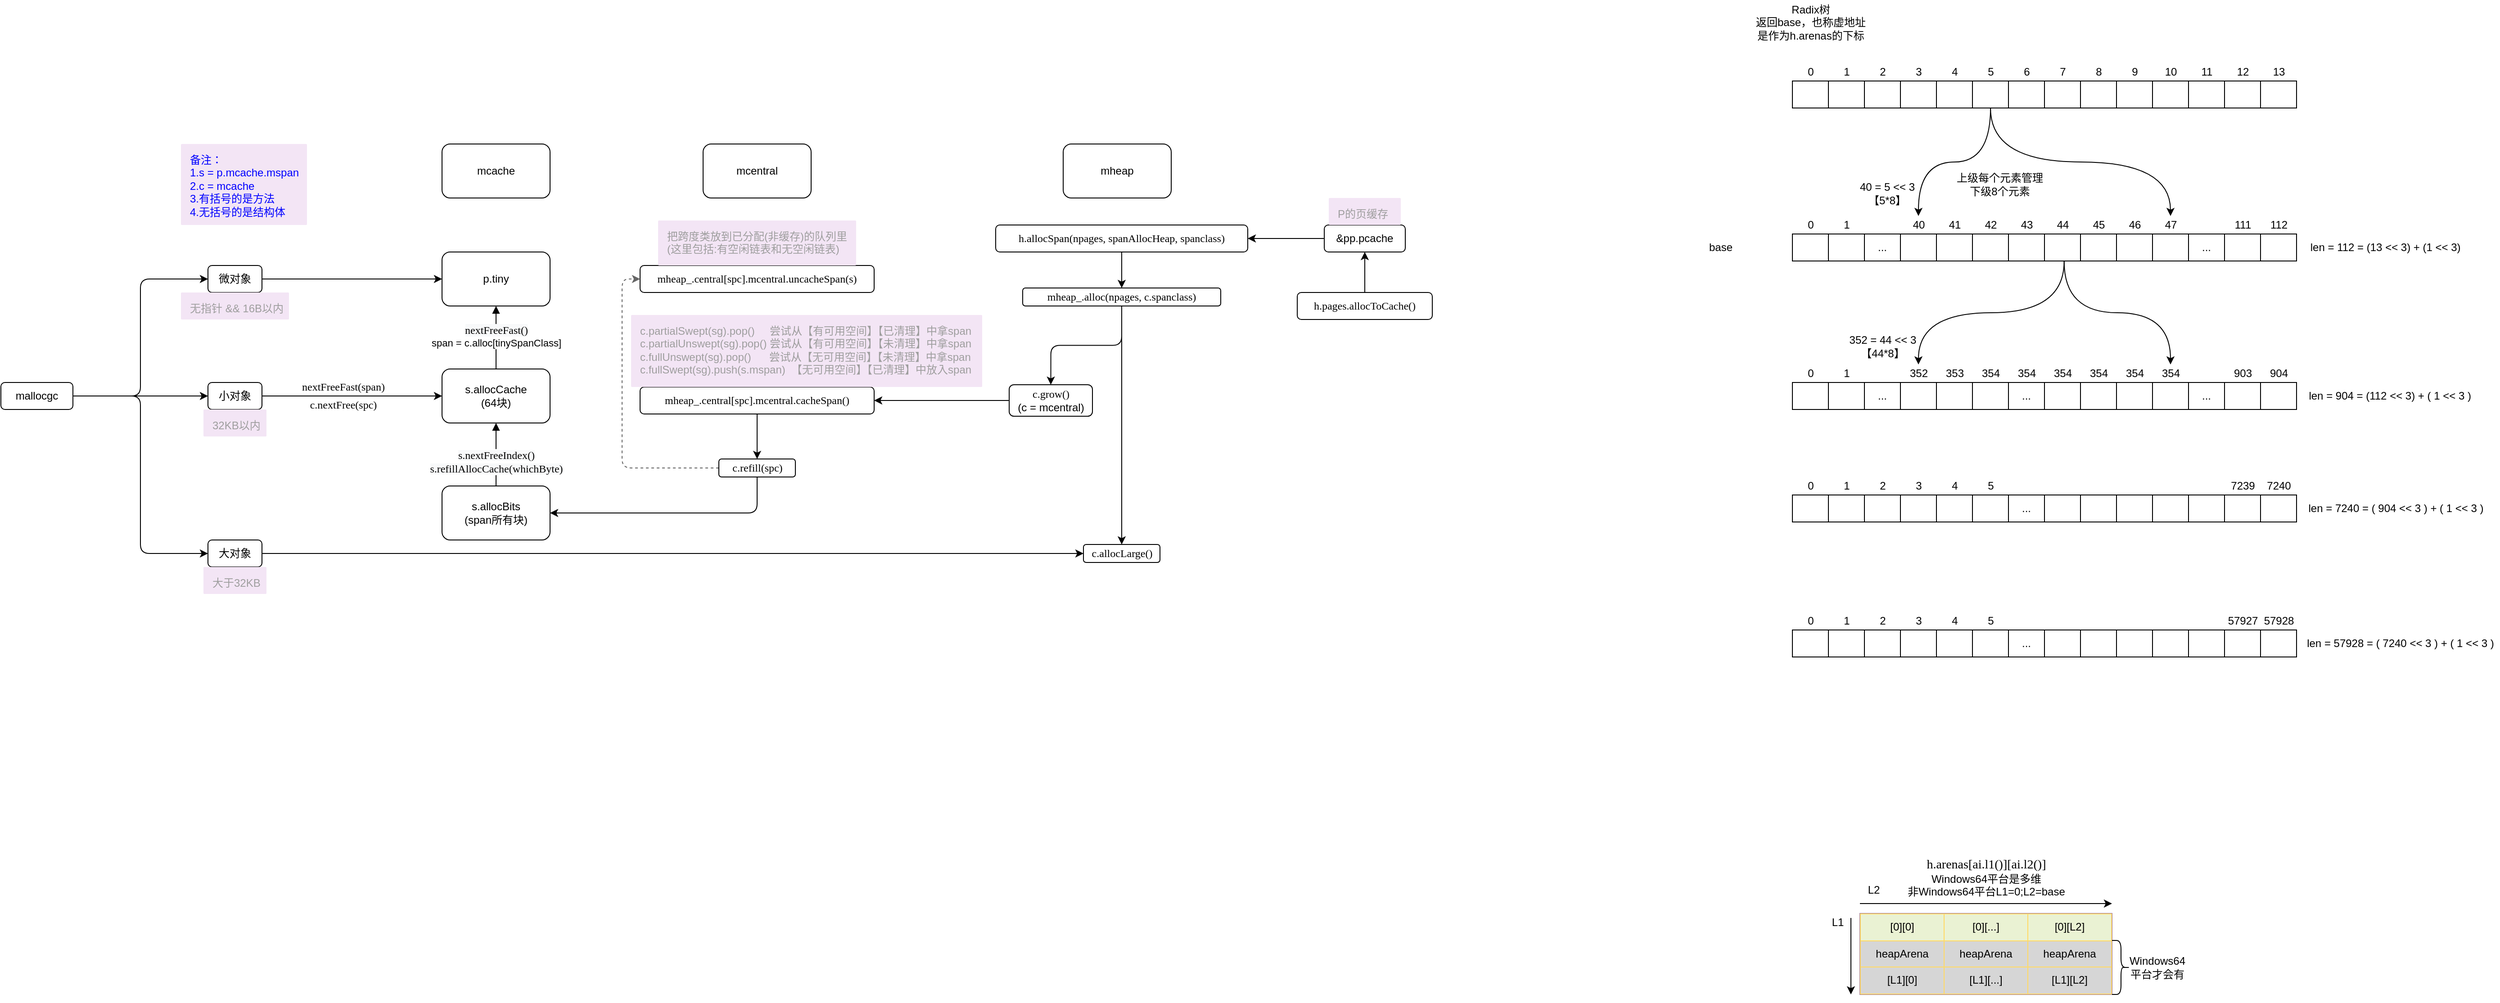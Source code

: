<mxfile version="14.6.13" type="device"><diagram id="2dqxo-aOvpJXZA8AfvDo" name="第 1 页"><mxGraphModel dx="2008" dy="767" grid="1" gridSize="10" guides="1" tooltips="1" connect="1" arrows="1" fold="1" page="1" pageScale="1" pageWidth="827" pageHeight="1169" math="0" shadow="0"><root><mxCell id="0"/><mxCell id="1" parent="0"/><mxCell id="oPUT0eqmt5YaztEhLzPG-6" value="&lt;span&gt;s.allocCache&lt;br&gt;&lt;/span&gt;(64块)&lt;span&gt;&lt;br&gt;&lt;/span&gt;" style="rounded=1;whiteSpace=wrap;html=1;" parent="1" vertex="1"><mxGeometry x="20" y="450" width="120" height="60" as="geometry"/></mxCell><mxCell id="oPUT0eqmt5YaztEhLzPG-7" value="&lt;span&gt;p.tiny&lt;/span&gt;" style="rounded=1;whiteSpace=wrap;html=1;" parent="1" vertex="1"><mxGeometry x="20" y="320" width="120" height="60" as="geometry"/></mxCell><mxCell id="oPUT0eqmt5YaztEhLzPG-8" value="s.allocBits&lt;br&gt;(span所有块)" style="rounded=1;whiteSpace=wrap;html=1;" parent="1" vertex="1"><mxGeometry x="20" y="580" width="120" height="60" as="geometry"/></mxCell><mxCell id="oPUT0eqmt5YaztEhLzPG-16" value="&lt;font face=&quot;Comic Sans MS&quot;&gt;mheap_.central[spc].mcentral.uncacheSpan(s)&lt;/font&gt;" style="rounded=1;whiteSpace=wrap;html=1;" parent="1" vertex="1"><mxGeometry x="240" y="335" width="260" height="30" as="geometry"/></mxCell><mxCell id="oPUT0eqmt5YaztEhLzPG-17" value="&lt;span style=&quot;background-color: rgb(248 , 249 , 250)&quot;&gt;&lt;font face=&quot;Comic Sans MS&quot;&gt;&lt;span style=&quot;font-size: 12px&quot;&gt;s.nextFreeIndex()&lt;br&gt;&lt;/span&gt;&lt;/font&gt;&lt;/span&gt;&lt;span style=&quot;background-color: rgb(248 , 249 , 250)&quot;&gt;&lt;font face=&quot;Comic Sans MS&quot;&gt;&lt;span style=&quot;font-size: 12px&quot;&gt;s.refillAllocCache(whichByte)&lt;/span&gt;&lt;/font&gt;&lt;br&gt;&lt;/span&gt;" style="html=1;verticalAlign=bottom;endArrow=block;shadow=0;exitX=0.5;exitY=0;exitDx=0;exitDy=0;entryX=0.5;entryY=1;entryDx=0;entryDy=0;" parent="1" source="oPUT0eqmt5YaztEhLzPG-8" target="oPUT0eqmt5YaztEhLzPG-6" edge="1"><mxGeometry x="-0.714" width="80" relative="1" as="geometry"><mxPoint x="80" y="540" as="sourcePoint"/><mxPoint x="40" y="510" as="targetPoint"/><mxPoint as="offset"/></mxGeometry></mxCell><mxCell id="oPUT0eqmt5YaztEhLzPG-19" value="&lt;span style=&quot;text-align: center&quot;&gt;&lt;font color=&quot;#0000ff&quot;&gt;备注：&lt;br&gt;1.s = p.mcache.mspan&lt;br&gt;2.c = mcache&lt;br&gt;3.有括号的是方法&lt;br&gt;4.无括号的是结构体&lt;/font&gt;&lt;br&gt;&lt;/span&gt;" style="points=[[0,0,0],[0.25,0,0],[0.5,0,0],[0.75,0,0],[1,0,0],[1,0.25,0],[1,0.5,0],[1,0.75,0],[1,1,0],[0.75,1,0],[0.5,1,0],[0.25,1,0],[0,1,0],[0,0.75,0],[0,0.5,0],[0,0.25,0]];rounded=1;absoluteArcSize=1;arcSize=2;html=1;strokeColor=none;gradientColor=none;shadow=0;dashed=0;fontSize=12;fontColor=#9E9E9E;align=left;verticalAlign=top;spacing=10;spacingTop=-4;fillColor=#F3E5F5;" parent="1" vertex="1"><mxGeometry x="-270" y="200" width="140" height="90" as="geometry"/></mxCell><mxCell id="oPUT0eqmt5YaztEhLzPG-11" value="&lt;font style=&quot;font-size: 11px&quot;&gt;&lt;span style=&quot;font-family: &amp;#34;comic sans ms&amp;#34; ; font-size: 12px ; background-color: rgb(248 , 249 , 250)&quot;&gt;nextFreeFast()&lt;/span&gt;&lt;br&gt;span = c.alloc[tinySpanClass]&lt;br&gt;&lt;/font&gt;" style="html=1;verticalAlign=bottom;endArrow=block;shadow=0;edgeStyle=orthogonalEdgeStyle;exitX=0.5;exitY=0;exitDx=0;exitDy=0;entryX=0.5;entryY=1;entryDx=0;entryDy=0;" parent="1" source="oPUT0eqmt5YaztEhLzPG-6" target="oPUT0eqmt5YaztEhLzPG-7" edge="1"><mxGeometry width="80" as="geometry"><mxPoint x="160" y="180" as="sourcePoint"/><mxPoint x="240" y="180" as="targetPoint"/><mxPoint y="15" as="offset"/></mxGeometry></mxCell><mxCell id="oPUT0eqmt5YaztEhLzPG-12" value="&lt;font face=&quot;Comic Sans MS&quot;&gt;&lt;br&gt;&lt;/font&gt;" style="text;html=1;align=center;verticalAlign=middle;resizable=0;points=[];autosize=1;strokeColor=none;" parent="1" vertex="1"><mxGeometry x="70" y="390" width="20" height="20" as="geometry"/></mxCell><mxCell id="oPUT0eqmt5YaztEhLzPG-26" style="edgeStyle=orthogonalEdgeStyle;rounded=1;orthogonalLoop=1;jettySize=auto;html=1;entryX=1;entryY=0.5;entryDx=0;entryDy=0;exitX=0.5;exitY=1;exitDx=0;exitDy=0;" parent="1" source="oPUT0eqmt5YaztEhLzPG-25" target="oPUT0eqmt5YaztEhLzPG-8" edge="1"><mxGeometry relative="1" as="geometry"/></mxCell><mxCell id="oPUT0eqmt5YaztEhLzPG-29" style="edgeStyle=orthogonalEdgeStyle;rounded=1;orthogonalLoop=1;jettySize=auto;html=1;entryX=0;entryY=0.5;entryDx=0;entryDy=0;dashed=1;strokeColor=#666666;" parent="1" source="oPUT0eqmt5YaztEhLzPG-25" target="oPUT0eqmt5YaztEhLzPG-16" edge="1"><mxGeometry relative="1" as="geometry"><Array as="points"><mxPoint x="220" y="560"/><mxPoint x="220" y="350"/></Array></mxGeometry></mxCell><mxCell id="oPUT0eqmt5YaztEhLzPG-25" value="&lt;font face=&quot;comic sans ms&quot;&gt;c.refill(spc)&lt;/font&gt;" style="rounded=1;whiteSpace=wrap;html=1;" parent="1" vertex="1"><mxGeometry x="327.5" y="550" width="85" height="20" as="geometry"/></mxCell><mxCell id="oPUT0eqmt5YaztEhLzPG-27" value="&lt;span&gt;mcentral&lt;/span&gt;" style="rounded=1;whiteSpace=wrap;html=1;" parent="1" vertex="1"><mxGeometry x="310" y="200" width="120" height="60" as="geometry"/></mxCell><mxCell id="oPUT0eqmt5YaztEhLzPG-43" style="edgeStyle=orthogonalEdgeStyle;rounded=1;orthogonalLoop=1;jettySize=auto;html=1;entryX=0.5;entryY=0;entryDx=0;entryDy=0;strokeColor=#000000;" parent="1" source="oPUT0eqmt5YaztEhLzPG-28" target="oPUT0eqmt5YaztEhLzPG-25" edge="1"><mxGeometry relative="1" as="geometry"/></mxCell><mxCell id="oPUT0eqmt5YaztEhLzPG-28" value="&lt;span&gt;&lt;font face=&quot;Comic Sans MS&quot;&gt;mheap_.central[spc].mcentral.cacheSpan()&lt;/font&gt;&lt;/span&gt;" style="rounded=1;whiteSpace=wrap;html=1;" parent="1" vertex="1"><mxGeometry x="240" y="470" width="260" height="30" as="geometry"/></mxCell><mxCell id="oPUT0eqmt5YaztEhLzPG-31" value="把跨度类放到已分配(非缓存)的队列里&lt;br&gt;(这里包括:有空闲链表和无空闲链表)" style="points=[[0,0,0],[0.25,0,0],[0.5,0,0],[0.75,0,0],[1,0,0],[1,0.25,0],[1,0.5,0],[1,0.75,0],[1,1,0],[0.75,1,0],[0.5,1,0],[0.25,1,0],[0,1,0],[0,0.75,0],[0,0.5,0],[0,0.25,0]];rounded=1;absoluteArcSize=1;arcSize=2;html=1;strokeColor=none;gradientColor=none;shadow=0;dashed=0;fontSize=12;fontColor=#9E9E9E;align=left;verticalAlign=top;spacing=10;spacingTop=-4;fillColor=#F3E5F5;" parent="1" vertex="1"><mxGeometry x="260" y="285" width="220" height="50" as="geometry"/></mxCell><mxCell id="oPUT0eqmt5YaztEhLzPG-56" style="edgeStyle=orthogonalEdgeStyle;rounded=1;orthogonalLoop=1;jettySize=auto;html=1;strokeColor=#000000;" parent="1" source="oPUT0eqmt5YaztEhLzPG-33" target="oPUT0eqmt5YaztEhLzPG-28" edge="1"><mxGeometry relative="1" as="geometry"><mxPoint x="600" y="485" as="targetPoint"/></mxGeometry></mxCell><mxCell id="oPUT0eqmt5YaztEhLzPG-33" value="&lt;font face=&quot;Comic Sans MS&quot;&gt;c.grow()&lt;br&gt;&lt;/font&gt;(c = mcentral)" style="rounded=1;whiteSpace=wrap;html=1;" parent="1" vertex="1"><mxGeometry x="650" y="467.5" width="92.5" height="35" as="geometry"/></mxCell><mxCell id="oPUT0eqmt5YaztEhLzPG-34" value="mcache" style="rounded=1;whiteSpace=wrap;html=1;" parent="1" vertex="1"><mxGeometry x="20" y="200" width="120" height="60" as="geometry"/></mxCell><mxCell id="oPUT0eqmt5YaztEhLzPG-35" value="mheap" style="rounded=1;whiteSpace=wrap;html=1;" parent="1" vertex="1"><mxGeometry x="710" y="200" width="120" height="60" as="geometry"/></mxCell><mxCell id="oPUT0eqmt5YaztEhLzPG-39" style="edgeStyle=orthogonalEdgeStyle;rounded=1;orthogonalLoop=1;jettySize=auto;html=1;entryX=0.5;entryY=0;entryDx=0;entryDy=0;strokeColor=#000000;" parent="1" source="oPUT0eqmt5YaztEhLzPG-38" target="oPUT0eqmt5YaztEhLzPG-33" edge="1"><mxGeometry relative="1" as="geometry"/></mxCell><mxCell id="oPUT0eqmt5YaztEhLzPG-51" style="rounded=1;orthogonalLoop=1;jettySize=auto;html=1;entryX=0.5;entryY=0;entryDx=0;entryDy=0;strokeColor=#000000;exitX=0.5;exitY=1;exitDx=0;exitDy=0;edgeStyle=orthogonalEdgeStyle;" parent="1" source="oPUT0eqmt5YaztEhLzPG-38" target="oPUT0eqmt5YaztEhLzPG-50" edge="1"><mxGeometry relative="1" as="geometry"><mxPoint x="860" y="400" as="sourcePoint"/></mxGeometry></mxCell><mxCell id="oPUT0eqmt5YaztEhLzPG-38" value="&lt;font face=&quot;Comic Sans MS&quot;&gt;mheap_.alloc(npages, c.spanclass)&lt;/font&gt;" style="rounded=1;whiteSpace=wrap;html=1;" parent="1" vertex="1"><mxGeometry x="665" y="360" width="220" height="20" as="geometry"/></mxCell><mxCell id="oPUT0eqmt5YaztEhLzPG-48" style="edgeStyle=orthogonalEdgeStyle;rounded=1;orthogonalLoop=1;jettySize=auto;html=1;entryX=0;entryY=0.5;entryDx=0;entryDy=0;strokeColor=#000000;" parent="1" source="oPUT0eqmt5YaztEhLzPG-44" target="oPUT0eqmt5YaztEhLzPG-7" edge="1"><mxGeometry relative="1" as="geometry"/></mxCell><mxCell id="oPUT0eqmt5YaztEhLzPG-44" value="微对象" style="rounded=1;whiteSpace=wrap;html=1;" parent="1" vertex="1"><mxGeometry x="-240" y="335" width="60" height="30" as="geometry"/></mxCell><mxCell id="oPUT0eqmt5YaztEhLzPG-49" style="edgeStyle=orthogonalEdgeStyle;rounded=1;orthogonalLoop=1;jettySize=auto;html=1;entryX=0;entryY=0.5;entryDx=0;entryDy=0;strokeColor=#000000;" parent="1" source="oPUT0eqmt5YaztEhLzPG-45" target="oPUT0eqmt5YaztEhLzPG-6" edge="1"><mxGeometry relative="1" as="geometry"/></mxCell><mxCell id="oPUT0eqmt5YaztEhLzPG-45" value="小对象" style="rounded=1;whiteSpace=wrap;html=1;" parent="1" vertex="1"><mxGeometry x="-240" y="465" width="60" height="30" as="geometry"/></mxCell><mxCell id="oPUT0eqmt5YaztEhLzPG-52" style="edgeStyle=orthogonalEdgeStyle;rounded=1;orthogonalLoop=1;jettySize=auto;html=1;entryX=0;entryY=0.5;entryDx=0;entryDy=0;strokeColor=#000000;" parent="1" source="oPUT0eqmt5YaztEhLzPG-46" target="oPUT0eqmt5YaztEhLzPG-50" edge="1"><mxGeometry relative="1" as="geometry"/></mxCell><mxCell id="oPUT0eqmt5YaztEhLzPG-46" value="大对象" style="rounded=1;whiteSpace=wrap;html=1;" parent="1" vertex="1"><mxGeometry x="-240" y="640" width="60" height="30" as="geometry"/></mxCell><mxCell id="oPUT0eqmt5YaztEhLzPG-50" value="&lt;font face=&quot;Comic Sans MS&quot;&gt;c.allocLarge()&lt;/font&gt;" style="rounded=1;whiteSpace=wrap;html=1;" parent="1" vertex="1"><mxGeometry x="732.5" y="645" width="85" height="20" as="geometry"/></mxCell><mxCell id="oPUT0eqmt5YaztEhLzPG-53" value="无指针 &amp;amp;&amp;amp; 16B以内" style="points=[[0,0,0],[0.25,0,0],[0.5,0,0],[0.75,0,0],[1,0,0],[1,0.25,0],[1,0.5,0],[1,0.75,0],[1,1,0],[0.75,1,0],[0.5,1,0],[0.25,1,0],[0,1,0],[0,0.75,0],[0,0.5,0],[0,0.25,0]];rounded=1;absoluteArcSize=1;arcSize=2;html=1;strokeColor=none;gradientColor=none;shadow=0;dashed=0;fontSize=12;fontColor=#9E9E9E;align=left;verticalAlign=top;spacing=10;spacingTop=-4;fillColor=#F3E5F5;" parent="1" vertex="1"><mxGeometry x="-270" y="365" width="120" height="30" as="geometry"/></mxCell><mxCell id="oPUT0eqmt5YaztEhLzPG-54" value="32KB以内" style="points=[[0,0,0],[0.25,0,0],[0.5,0,0],[0.75,0,0],[1,0,0],[1,0.25,0],[1,0.5,0],[1,0.75,0],[1,1,0],[0.75,1,0],[0.5,1,0],[0.25,1,0],[0,1,0],[0,0.75,0],[0,0.5,0],[0,0.25,0]];rounded=1;absoluteArcSize=1;arcSize=2;html=1;strokeColor=none;gradientColor=none;shadow=0;dashed=0;fontSize=12;fontColor=#9E9E9E;align=left;verticalAlign=top;spacing=10;spacingTop=-4;fillColor=#F3E5F5;" parent="1" vertex="1"><mxGeometry x="-245" y="495" width="70" height="30" as="geometry"/></mxCell><mxCell id="oPUT0eqmt5YaztEhLzPG-55" value="大于32KB" style="points=[[0,0,0],[0.25,0,0],[0.5,0,0],[0.75,0,0],[1,0,0],[1,0.25,0],[1,0.5,0],[1,0.75,0],[1,1,0],[0.75,1,0],[0.5,1,0],[0.25,1,0],[0,1,0],[0,0.75,0],[0,0.5,0],[0,0.25,0]];rounded=1;absoluteArcSize=1;arcSize=2;html=1;strokeColor=none;gradientColor=none;shadow=0;dashed=0;fontSize=12;fontColor=#9E9E9E;align=left;verticalAlign=top;spacing=10;spacingTop=-4;fillColor=#F3E5F5;" parent="1" vertex="1"><mxGeometry x="-245" y="670" width="70" height="30" as="geometry"/></mxCell><mxCell id="oPUT0eqmt5YaztEhLzPG-58" style="edgeStyle=orthogonalEdgeStyle;rounded=1;orthogonalLoop=1;jettySize=auto;html=1;entryX=0;entryY=0.5;entryDx=0;entryDy=0;strokeColor=#000000;" parent="1" source="oPUT0eqmt5YaztEhLzPG-57" target="oPUT0eqmt5YaztEhLzPG-44" edge="1"><mxGeometry relative="1" as="geometry"/></mxCell><mxCell id="oPUT0eqmt5YaztEhLzPG-59" style="edgeStyle=orthogonalEdgeStyle;rounded=1;orthogonalLoop=1;jettySize=auto;html=1;entryX=0;entryY=0.5;entryDx=0;entryDy=0;strokeColor=#000000;" parent="1" source="oPUT0eqmt5YaztEhLzPG-57" target="oPUT0eqmt5YaztEhLzPG-45" edge="1"><mxGeometry relative="1" as="geometry"/></mxCell><mxCell id="oPUT0eqmt5YaztEhLzPG-60" style="edgeStyle=orthogonalEdgeStyle;rounded=1;orthogonalLoop=1;jettySize=auto;html=1;entryX=0;entryY=0.5;entryDx=0;entryDy=0;strokeColor=#000000;" parent="1" source="oPUT0eqmt5YaztEhLzPG-57" target="oPUT0eqmt5YaztEhLzPG-46" edge="1"><mxGeometry relative="1" as="geometry"/></mxCell><mxCell id="oPUT0eqmt5YaztEhLzPG-57" value="mallocgc" style="rounded=1;whiteSpace=wrap;html=1;" parent="1" vertex="1"><mxGeometry x="-470" y="465" width="80" height="30" as="geometry"/></mxCell><mxCell id="Dx3aORZ3XmLlEeOmzcLH-1" value="&lt;font face=&quot;Comic Sans MS&quot;&gt;nextFreeFast(span)&lt;/font&gt;" style="text;html=1;align=center;verticalAlign=middle;resizable=0;points=[];autosize=1;strokeColor=none;" parent="1" vertex="1"><mxGeometry x="-155" y="460" width="130" height="20" as="geometry"/></mxCell><mxCell id="Dx3aORZ3XmLlEeOmzcLH-2" value="&lt;font face=&quot;Comic Sans MS&quot;&gt;c.nextFree(spc)&lt;/font&gt;" style="text;html=1;align=center;verticalAlign=middle;resizable=0;points=[];autosize=1;strokeColor=none;" parent="1" vertex="1"><mxGeometry x="-140" y="480" width="100" height="20" as="geometry"/></mxCell><mxCell id="Dx3aORZ3XmLlEeOmzcLH-3" value="c.partialSwept(sg).pop()&amp;nbsp; &amp;nbsp; &amp;nbsp;尝试从【有可用空间】【已清理】中拿span&lt;br&gt;c.partialUnswept(sg).pop() 尝试从【有可用空间】【未清理】中拿span&lt;br&gt;c.fullUnswept(sg).pop()&amp;nbsp; &amp;nbsp; &amp;nbsp; 尝试从【无可用空间】【未清理】中拿span&lt;br&gt;c.fullSwept(sg).push(s.mspan)&amp;nbsp; 【无可用空间】【已清理】中放入span" style="points=[[0,0,0],[0.25,0,0],[0.5,0,0],[0.75,0,0],[1,0,0],[1,0.25,0],[1,0.5,0],[1,0.75,0],[1,1,0],[0.75,1,0],[0.5,1,0],[0.25,1,0],[0,1,0],[0,0.75,0],[0,0.5,0],[0,0.25,0]];rounded=1;absoluteArcSize=1;arcSize=2;html=1;strokeColor=none;gradientColor=none;shadow=0;dashed=0;fontSize=12;fontColor=#9E9E9E;align=left;verticalAlign=top;spacing=10;spacingTop=-4;fillColor=#F3E5F5;" parent="1" vertex="1"><mxGeometry x="230" y="390" width="390" height="80" as="geometry"/></mxCell><mxCell id="Q1oHREsiN98eObeVhPRg-3" style="edgeStyle=orthogonalEdgeStyle;rounded=0;orthogonalLoop=1;jettySize=auto;html=1;entryX=0.5;entryY=0;entryDx=0;entryDy=0;" parent="1" source="Q1oHREsiN98eObeVhPRg-2" target="oPUT0eqmt5YaztEhLzPG-38" edge="1"><mxGeometry relative="1" as="geometry"/></mxCell><mxCell id="Q1oHREsiN98eObeVhPRg-2" value="&lt;font face=&quot;Comic Sans MS&quot;&gt;h.allocSpan(npages, spanAllocHeap, spanclass)&lt;/font&gt;" style="rounded=1;whiteSpace=wrap;html=1;" parent="1" vertex="1"><mxGeometry x="635" y="290" width="280" height="30" as="geometry"/></mxCell><mxCell id="u2aJXrpdhpCnf8vXG-WS-2" style="edgeStyle=orthogonalEdgeStyle;rounded=1;orthogonalLoop=1;jettySize=auto;html=1;entryX=1;entryY=0.5;entryDx=0;entryDy=0;" parent="1" source="u2aJXrpdhpCnf8vXG-WS-1" target="Q1oHREsiN98eObeVhPRg-2" edge="1"><mxGeometry relative="1" as="geometry"/></mxCell><mxCell id="u2aJXrpdhpCnf8vXG-WS-1" value="&amp;amp;pp.pcache" style="rounded=1;whiteSpace=wrap;html=1;" parent="1" vertex="1"><mxGeometry x="1000" y="290" width="90" height="30" as="geometry"/></mxCell><mxCell id="u2aJXrpdhpCnf8vXG-WS-3" value="P的页缓存" style="points=[[0,0,0],[0.25,0,0],[0.5,0,0],[0.75,0,0],[1,0,0],[1,0.25,0],[1,0.5,0],[1,0.75,0],[1,1,0],[0.75,1,0],[0.5,1,0],[0.25,1,0],[0,1,0],[0,0.75,0],[0,0.5,0],[0,0.25,0]];rounded=1;absoluteArcSize=1;arcSize=2;html=1;strokeColor=none;gradientColor=none;shadow=0;dashed=0;fontSize=12;fontColor=#9E9E9E;align=left;verticalAlign=top;spacing=10;spacingTop=-4;fillColor=#F3E5F5;" parent="1" vertex="1"><mxGeometry x="1005" y="260" width="80" height="30" as="geometry"/></mxCell><mxCell id="u2aJXrpdhpCnf8vXG-WS-5" style="edgeStyle=orthogonalEdgeStyle;rounded=1;orthogonalLoop=1;jettySize=auto;html=1;entryX=0.5;entryY=1;entryDx=0;entryDy=0;" parent="1" source="u2aJXrpdhpCnf8vXG-WS-4" target="u2aJXrpdhpCnf8vXG-WS-1" edge="1"><mxGeometry relative="1" as="geometry"/></mxCell><mxCell id="u2aJXrpdhpCnf8vXG-WS-4" value="&lt;font face=&quot;Comic Sans MS&quot;&gt;h.pages.allocToCache()&lt;/font&gt;" style="rounded=1;whiteSpace=wrap;html=1;" parent="1" vertex="1"><mxGeometry x="970" y="365" width="150" height="30" as="geometry"/></mxCell><mxCell id="yZ4MB9ANHO1pejaBZtuZ-21" value="L1" style="text;html=1;align=center;verticalAlign=middle;resizable=0;points=[];autosize=1;strokeColor=none;" parent="1" vertex="1"><mxGeometry x="1555" y="1055" width="30" height="20" as="geometry"/></mxCell><mxCell id="yZ4MB9ANHO1pejaBZtuZ-22" value="L2" style="text;html=1;align=center;verticalAlign=middle;resizable=0;points=[];autosize=1;strokeColor=none;" parent="1" vertex="1"><mxGeometry x="1595" y="1019" width="30" height="20" as="geometry"/></mxCell><mxCell id="yZ4MB9ANHO1pejaBZtuZ-23" value="" style="endArrow=classic;html=1;" parent="1" edge="1"><mxGeometry width="50" height="50" relative="1" as="geometry"><mxPoint x="1585" y="1060" as="sourcePoint"/><mxPoint x="1585" y="1145" as="targetPoint"/></mxGeometry></mxCell><mxCell id="yZ4MB9ANHO1pejaBZtuZ-24" value="" style="endArrow=classic;html=1;" parent="1" edge="1"><mxGeometry width="50" height="50" relative="1" as="geometry"><mxPoint x="1595" y="1044" as="sourcePoint"/><mxPoint x="1875" y="1044" as="targetPoint"/></mxGeometry></mxCell><mxCell id="yZ4MB9ANHO1pejaBZtuZ-26" value="base" style="text;html=1;align=center;verticalAlign=middle;resizable=0;points=[];autosize=1;strokeColor=none;" parent="1" vertex="1"><mxGeometry x="1420" y="305" width="40" height="20" as="geometry"/></mxCell><mxCell id="yZ4MB9ANHO1pejaBZtuZ-29" value="&lt;font face=&quot;Comic Sans MS&quot;&gt;&lt;span style=&quot;font-size: 14px&quot;&gt;h.arenas[ai.l1()][ai.l2()]&lt;br&gt;&lt;/span&gt;&lt;/font&gt;&lt;font style=&quot;font-size: 12px&quot;&gt;&lt;span style=&quot;text-align: left&quot;&gt;Windows64平台是多维&lt;/span&gt;&lt;br&gt;非Windows64平台L1=0;L2=base&lt;/font&gt;" style="text;html=1;align=center;verticalAlign=middle;resizable=0;points=[];autosize=1;strokeColor=none;" parent="1" vertex="1"><mxGeometry x="1640" y="990" width="190" height="50" as="geometry"/></mxCell><mxCell id="yZ4MB9ANHO1pejaBZtuZ-30" value="Radix树&lt;br&gt;返回base，也称虚地址&lt;br&gt;是作为h.arenas的下标" style="text;html=1;align=center;verticalAlign=middle;resizable=0;points=[];autosize=1;strokeColor=none;" parent="1" vertex="1"><mxGeometry x="1470" y="40" width="140" height="50" as="geometry"/></mxCell><mxCell id="yZ4MB9ANHO1pejaBZtuZ-31" value="&lt;table border=&quot;1&quot; width=&quot;100%&quot; cellpadding=&quot;4&quot; style=&quot;width: 100% ; height: 100% ; border-collapse: collapse ; border: 1px solid rgb(255 , 217 , 102)&quot;&gt;&lt;tbody&gt;&lt;tr style=&quot;background-color: rgb(234 , 242 , 211)&quot;&gt;&lt;td&gt;[0][0]&lt;/td&gt;&lt;td&gt;[0][...]&lt;/td&gt;&lt;td&gt;[0][L2]&lt;/td&gt;&lt;/tr&gt;&lt;tr&gt;&lt;td&gt;heapArena&lt;br&gt;&lt;/td&gt;&lt;td&gt;heapArena&lt;br&gt;&lt;/td&gt;&lt;td&gt;heapArena&lt;br&gt;&lt;/td&gt;&lt;/tr&gt;&lt;tr&gt;&lt;td&gt;[L1][0]&lt;/td&gt;&lt;td&gt;[L1][...]&lt;/td&gt;&lt;td&gt;[L1][L2]&lt;/td&gt;&lt;/tr&gt;&lt;/tbody&gt;&lt;/table&gt;" style="text;html=1;overflow=fill;rounded=0;shadow=0;glass=0;labelBackgroundColor=#D6D6D6;sketch=0;align=center;fillColor=#e1d5e7;strokeColor=#9673a6;imageAspect=1;recursiveResize=1;expand=1;editable=1;metaEdit=0;backgroundOutline=0;movable=1;movableLabel=0;resizable=1;rotatable=1;cloneable=1;deletable=1;treeFolding=0;treeMoving=0;comic=0;fixDash=0;autosize=0;container=0;dropTarget=0;collapsible=0;" parent="1" vertex="1"><mxGeometry x="1595" y="1055" width="280" height="90" as="geometry"/></mxCell><mxCell id="yZ4MB9ANHO1pejaBZtuZ-35" value="" style="shape=curlyBracket;whiteSpace=wrap;html=1;rounded=1;flipH=1;shadow=0;glass=0;labelBackgroundColor=#D6D6D6;comic=0;sketch=0;fillColor=none;" parent="1" vertex="1"><mxGeometry x="1875" y="1085" width="20" height="60" as="geometry"/></mxCell><mxCell id="yZ4MB9ANHO1pejaBZtuZ-36" value="Windows64&lt;br&gt;平台才会有" style="text;html=1;align=center;verticalAlign=middle;resizable=0;points=[];autosize=1;strokeColor=none;" parent="1" vertex="1"><mxGeometry x="1885" y="1100" width="80" height="30" as="geometry"/></mxCell><mxCell id="yZ4MB9ANHO1pejaBZtuZ-37" value="" style="shape=table;html=1;whiteSpace=wrap;startSize=0;container=1;collapsible=0;childLayout=tableLayout;rounded=1;shadow=0;strokeColor=#000000;fillColor=#ffffff;gradientColor=none;arcSize=22;glass=0;labelBackgroundColor=#D6D6D6;comic=0;sketch=0;" parent="1" vertex="1"><mxGeometry x="1520" y="130" width="560" height="30" as="geometry"/></mxCell><mxCell id="yZ4MB9ANHO1pejaBZtuZ-38" value="" style="shape=partialRectangle;html=1;whiteSpace=wrap;collapsible=0;dropTarget=0;pointerEvents=0;fillColor=none;top=0;left=0;bottom=0;right=0;points=[[0,0.5],[1,0.5]];portConstraint=eastwest;" parent="yZ4MB9ANHO1pejaBZtuZ-37" vertex="1"><mxGeometry width="560" height="30" as="geometry"/></mxCell><mxCell id="yZ4MB9ANHO1pejaBZtuZ-39" value="" style="shape=partialRectangle;html=1;whiteSpace=wrap;connectable=0;fillColor=none;top=0;left=0;bottom=0;right=0;overflow=hidden;" parent="yZ4MB9ANHO1pejaBZtuZ-38" vertex="1"><mxGeometry width="40" height="30" as="geometry"/></mxCell><mxCell id="yZ4MB9ANHO1pejaBZtuZ-40" value="" style="shape=partialRectangle;html=1;whiteSpace=wrap;connectable=0;fillColor=none;top=0;left=0;bottom=0;right=0;overflow=hidden;" parent="yZ4MB9ANHO1pejaBZtuZ-38" vertex="1"><mxGeometry x="40" width="40" height="30" as="geometry"/></mxCell><mxCell id="yZ4MB9ANHO1pejaBZtuZ-41" value="" style="shape=partialRectangle;html=1;whiteSpace=wrap;connectable=0;fillColor=none;top=0;left=0;bottom=0;right=0;overflow=hidden;" parent="yZ4MB9ANHO1pejaBZtuZ-38" vertex="1"><mxGeometry x="80" width="40" height="30" as="geometry"/></mxCell><mxCell id="yZ4MB9ANHO1pejaBZtuZ-42" style="shape=partialRectangle;html=1;whiteSpace=wrap;connectable=0;fillColor=none;top=0;left=0;bottom=0;right=0;overflow=hidden;" parent="yZ4MB9ANHO1pejaBZtuZ-38" vertex="1"><mxGeometry x="120" width="40" height="30" as="geometry"/></mxCell><mxCell id="yZ4MB9ANHO1pejaBZtuZ-43" style="shape=partialRectangle;html=1;whiteSpace=wrap;connectable=0;fillColor=none;top=0;left=0;bottom=0;right=0;overflow=hidden;" parent="yZ4MB9ANHO1pejaBZtuZ-38" vertex="1"><mxGeometry x="160" width="40" height="30" as="geometry"/></mxCell><mxCell id="yZ4MB9ANHO1pejaBZtuZ-44" style="shape=partialRectangle;html=1;whiteSpace=wrap;connectable=0;fillColor=none;top=0;left=0;bottom=0;right=0;overflow=hidden;" parent="yZ4MB9ANHO1pejaBZtuZ-38" vertex="1"><mxGeometry x="200" width="40" height="30" as="geometry"/></mxCell><mxCell id="yZ4MB9ANHO1pejaBZtuZ-45" style="shape=partialRectangle;html=1;whiteSpace=wrap;connectable=0;fillColor=none;top=0;left=0;bottom=0;right=0;overflow=hidden;" parent="yZ4MB9ANHO1pejaBZtuZ-38" vertex="1"><mxGeometry x="240" width="40" height="30" as="geometry"/></mxCell><mxCell id="yZ4MB9ANHO1pejaBZtuZ-46" style="shape=partialRectangle;html=1;whiteSpace=wrap;connectable=0;fillColor=none;top=0;left=0;bottom=0;right=0;overflow=hidden;" parent="yZ4MB9ANHO1pejaBZtuZ-38" vertex="1"><mxGeometry x="280" width="40" height="30" as="geometry"/></mxCell><mxCell id="yZ4MB9ANHO1pejaBZtuZ-47" style="shape=partialRectangle;html=1;whiteSpace=wrap;connectable=0;fillColor=none;top=0;left=0;bottom=0;right=0;overflow=hidden;" parent="yZ4MB9ANHO1pejaBZtuZ-38" vertex="1"><mxGeometry x="320" width="40" height="30" as="geometry"/></mxCell><mxCell id="yZ4MB9ANHO1pejaBZtuZ-48" style="shape=partialRectangle;html=1;whiteSpace=wrap;connectable=0;fillColor=none;top=0;left=0;bottom=0;right=0;overflow=hidden;" parent="yZ4MB9ANHO1pejaBZtuZ-38" vertex="1"><mxGeometry x="360" width="40" height="30" as="geometry"/></mxCell><mxCell id="yZ4MB9ANHO1pejaBZtuZ-49" style="shape=partialRectangle;html=1;whiteSpace=wrap;connectable=0;fillColor=none;top=0;left=0;bottom=0;right=0;overflow=hidden;" parent="yZ4MB9ANHO1pejaBZtuZ-38" vertex="1"><mxGeometry x="400" width="40" height="30" as="geometry"/></mxCell><mxCell id="yZ4MB9ANHO1pejaBZtuZ-50" style="shape=partialRectangle;html=1;whiteSpace=wrap;connectable=0;fillColor=none;top=0;left=0;bottom=0;right=0;overflow=hidden;" parent="yZ4MB9ANHO1pejaBZtuZ-38" vertex="1"><mxGeometry x="440" width="40" height="30" as="geometry"/></mxCell><mxCell id="yZ4MB9ANHO1pejaBZtuZ-51" style="shape=partialRectangle;html=1;whiteSpace=wrap;connectable=0;fillColor=none;top=0;left=0;bottom=0;right=0;overflow=hidden;" parent="yZ4MB9ANHO1pejaBZtuZ-38" vertex="1"><mxGeometry x="480" width="40" height="30" as="geometry"/></mxCell><mxCell id="yZ4MB9ANHO1pejaBZtuZ-52" style="shape=partialRectangle;html=1;whiteSpace=wrap;connectable=0;fillColor=none;top=0;left=0;bottom=0;right=0;overflow=hidden;" parent="yZ4MB9ANHO1pejaBZtuZ-38" vertex="1"><mxGeometry x="520" width="40" height="30" as="geometry"/></mxCell><mxCell id="yZ4MB9ANHO1pejaBZtuZ-160" value="1" style="text;html=1;align=center;verticalAlign=middle;resizable=0;points=[];autosize=1;strokeColor=none;" parent="1" vertex="1"><mxGeometry x="1570" y="110" width="20" height="20" as="geometry"/></mxCell><mxCell id="yZ4MB9ANHO1pejaBZtuZ-161" value="2" style="text;html=1;align=center;verticalAlign=middle;resizable=0;points=[];autosize=1;strokeColor=none;" parent="1" vertex="1"><mxGeometry x="1610" y="110" width="20" height="20" as="geometry"/></mxCell><mxCell id="yZ4MB9ANHO1pejaBZtuZ-162" value="3" style="text;html=1;align=center;verticalAlign=middle;resizable=0;points=[];autosize=1;strokeColor=none;" parent="1" vertex="1"><mxGeometry x="1650" y="110" width="20" height="20" as="geometry"/></mxCell><mxCell id="yZ4MB9ANHO1pejaBZtuZ-163" value="4" style="text;html=1;align=center;verticalAlign=middle;resizable=0;points=[];autosize=1;strokeColor=none;" parent="1" vertex="1"><mxGeometry x="1690" y="110" width="20" height="20" as="geometry"/></mxCell><mxCell id="yZ4MB9ANHO1pejaBZtuZ-164" value="5" style="text;html=1;align=center;verticalAlign=middle;resizable=0;points=[];autosize=1;strokeColor=none;" parent="1" vertex="1"><mxGeometry x="1730" y="110" width="20" height="20" as="geometry"/></mxCell><mxCell id="yZ4MB9ANHO1pejaBZtuZ-165" value="6" style="text;html=1;align=center;verticalAlign=middle;resizable=0;points=[];autosize=1;strokeColor=none;" parent="1" vertex="1"><mxGeometry x="1770" y="110" width="20" height="20" as="geometry"/></mxCell><mxCell id="yZ4MB9ANHO1pejaBZtuZ-166" value="7" style="text;html=1;align=center;verticalAlign=middle;resizable=0;points=[];autosize=1;strokeColor=none;" parent="1" vertex="1"><mxGeometry x="1810" y="110" width="20" height="20" as="geometry"/></mxCell><mxCell id="yZ4MB9ANHO1pejaBZtuZ-167" value="8" style="text;html=1;align=center;verticalAlign=middle;resizable=0;points=[];autosize=1;strokeColor=none;" parent="1" vertex="1"><mxGeometry x="1850" y="110" width="20" height="20" as="geometry"/></mxCell><mxCell id="yZ4MB9ANHO1pejaBZtuZ-168" value="9" style="text;html=1;align=center;verticalAlign=middle;resizable=0;points=[];autosize=1;strokeColor=none;" parent="1" vertex="1"><mxGeometry x="1890" y="110" width="20" height="20" as="geometry"/></mxCell><mxCell id="yZ4MB9ANHO1pejaBZtuZ-169" value="10" style="text;html=1;align=center;verticalAlign=middle;resizable=0;points=[];autosize=1;strokeColor=none;" parent="1" vertex="1"><mxGeometry x="1925" y="110" width="30" height="20" as="geometry"/></mxCell><mxCell id="yZ4MB9ANHO1pejaBZtuZ-170" value="11" style="text;html=1;align=center;verticalAlign=middle;resizable=0;points=[];autosize=1;strokeColor=none;" parent="1" vertex="1"><mxGeometry x="1965" y="110" width="30" height="20" as="geometry"/></mxCell><mxCell id="yZ4MB9ANHO1pejaBZtuZ-171" value="12" style="text;html=1;align=center;verticalAlign=middle;resizable=0;points=[];autosize=1;strokeColor=none;" parent="1" vertex="1"><mxGeometry x="2005" y="110" width="30" height="20" as="geometry"/></mxCell><mxCell id="yZ4MB9ANHO1pejaBZtuZ-172" value="13" style="text;html=1;align=center;verticalAlign=middle;resizable=0;points=[];autosize=1;strokeColor=none;" parent="1" vertex="1"><mxGeometry x="2045" y="110" width="30" height="20" as="geometry"/></mxCell><mxCell id="yZ4MB9ANHO1pejaBZtuZ-173" value="0" style="text;html=1;align=center;verticalAlign=middle;resizable=0;points=[];autosize=1;strokeColor=none;" parent="1" vertex="1"><mxGeometry x="1530" y="110" width="20" height="20" as="geometry"/></mxCell><mxCell id="x9ryGLOHXNfRlCR_Lmbl-2" value="" style="shape=table;html=1;whiteSpace=wrap;startSize=0;container=1;collapsible=0;childLayout=tableLayout;rounded=1;shadow=0;strokeColor=#000000;fillColor=#ffffff;gradientColor=none;arcSize=22;glass=0;labelBackgroundColor=#D6D6D6;comic=0;sketch=0;" vertex="1" parent="1"><mxGeometry x="1520" y="300" width="560" height="30" as="geometry"/></mxCell><mxCell id="x9ryGLOHXNfRlCR_Lmbl-3" value="" style="shape=partialRectangle;html=1;whiteSpace=wrap;collapsible=0;dropTarget=0;pointerEvents=0;fillColor=none;top=0;left=0;bottom=0;right=0;points=[[0,0.5],[1,0.5]];portConstraint=eastwest;" vertex="1" parent="x9ryGLOHXNfRlCR_Lmbl-2"><mxGeometry width="560" height="30" as="geometry"/></mxCell><mxCell id="x9ryGLOHXNfRlCR_Lmbl-4" value="" style="shape=partialRectangle;html=1;whiteSpace=wrap;connectable=0;fillColor=none;top=0;left=0;bottom=0;right=0;overflow=hidden;" vertex="1" parent="x9ryGLOHXNfRlCR_Lmbl-3"><mxGeometry width="40" height="30" as="geometry"/></mxCell><mxCell id="x9ryGLOHXNfRlCR_Lmbl-5" value="" style="shape=partialRectangle;html=1;whiteSpace=wrap;connectable=0;fillColor=none;top=0;left=0;bottom=0;right=0;overflow=hidden;" vertex="1" parent="x9ryGLOHXNfRlCR_Lmbl-3"><mxGeometry x="40" width="40" height="30" as="geometry"/></mxCell><mxCell id="x9ryGLOHXNfRlCR_Lmbl-6" value="..." style="shape=partialRectangle;html=1;whiteSpace=wrap;connectable=0;fillColor=none;top=0;left=0;bottom=0;right=0;overflow=hidden;" vertex="1" parent="x9ryGLOHXNfRlCR_Lmbl-3"><mxGeometry x="80" width="40" height="30" as="geometry"/></mxCell><mxCell id="x9ryGLOHXNfRlCR_Lmbl-7" style="shape=partialRectangle;html=1;whiteSpace=wrap;connectable=0;fillColor=none;top=0;left=0;bottom=0;right=0;overflow=hidden;" vertex="1" parent="x9ryGLOHXNfRlCR_Lmbl-3"><mxGeometry x="120" width="40" height="30" as="geometry"/></mxCell><mxCell id="x9ryGLOHXNfRlCR_Lmbl-8" style="shape=partialRectangle;html=1;whiteSpace=wrap;connectable=0;fillColor=none;top=0;left=0;bottom=0;right=0;overflow=hidden;" vertex="1" parent="x9ryGLOHXNfRlCR_Lmbl-3"><mxGeometry x="160" width="40" height="30" as="geometry"/></mxCell><mxCell id="x9ryGLOHXNfRlCR_Lmbl-9" style="shape=partialRectangle;html=1;whiteSpace=wrap;connectable=0;fillColor=none;top=0;left=0;bottom=0;right=0;overflow=hidden;" vertex="1" parent="x9ryGLOHXNfRlCR_Lmbl-3"><mxGeometry x="200" width="40" height="30" as="geometry"/></mxCell><mxCell id="x9ryGLOHXNfRlCR_Lmbl-10" value="" style="shape=partialRectangle;html=1;whiteSpace=wrap;connectable=0;fillColor=none;top=0;left=0;bottom=0;right=0;overflow=hidden;" vertex="1" parent="x9ryGLOHXNfRlCR_Lmbl-3"><mxGeometry x="240" width="40" height="30" as="geometry"/></mxCell><mxCell id="x9ryGLOHXNfRlCR_Lmbl-11" style="shape=partialRectangle;html=1;whiteSpace=wrap;connectable=0;fillColor=none;top=0;left=0;bottom=0;right=0;overflow=hidden;" vertex="1" parent="x9ryGLOHXNfRlCR_Lmbl-3"><mxGeometry x="280" width="40" height="30" as="geometry"/></mxCell><mxCell id="x9ryGLOHXNfRlCR_Lmbl-12" style="shape=partialRectangle;html=1;whiteSpace=wrap;connectable=0;fillColor=none;top=0;left=0;bottom=0;right=0;overflow=hidden;" vertex="1" parent="x9ryGLOHXNfRlCR_Lmbl-3"><mxGeometry x="320" width="40" height="30" as="geometry"/></mxCell><mxCell id="x9ryGLOHXNfRlCR_Lmbl-13" style="shape=partialRectangle;html=1;whiteSpace=wrap;connectable=0;fillColor=none;top=0;left=0;bottom=0;right=0;overflow=hidden;" vertex="1" parent="x9ryGLOHXNfRlCR_Lmbl-3"><mxGeometry x="360" width="40" height="30" as="geometry"/></mxCell><mxCell id="x9ryGLOHXNfRlCR_Lmbl-14" style="shape=partialRectangle;html=1;whiteSpace=wrap;connectable=0;fillColor=none;top=0;left=0;bottom=0;right=0;overflow=hidden;" vertex="1" parent="x9ryGLOHXNfRlCR_Lmbl-3"><mxGeometry x="400" width="40" height="30" as="geometry"/></mxCell><mxCell id="x9ryGLOHXNfRlCR_Lmbl-15" value="..." style="shape=partialRectangle;html=1;whiteSpace=wrap;connectable=0;fillColor=none;top=0;left=0;bottom=0;right=0;overflow=hidden;" vertex="1" parent="x9ryGLOHXNfRlCR_Lmbl-3"><mxGeometry x="440" width="40" height="30" as="geometry"/></mxCell><mxCell id="x9ryGLOHXNfRlCR_Lmbl-16" style="shape=partialRectangle;html=1;whiteSpace=wrap;connectable=0;fillColor=none;top=0;left=0;bottom=0;right=0;overflow=hidden;" vertex="1" parent="x9ryGLOHXNfRlCR_Lmbl-3"><mxGeometry x="480" width="40" height="30" as="geometry"/></mxCell><mxCell id="x9ryGLOHXNfRlCR_Lmbl-17" style="shape=partialRectangle;html=1;whiteSpace=wrap;connectable=0;fillColor=none;top=0;left=0;bottom=0;right=0;overflow=hidden;" vertex="1" parent="x9ryGLOHXNfRlCR_Lmbl-3"><mxGeometry x="520" width="40" height="30" as="geometry"/></mxCell><mxCell id="x9ryGLOHXNfRlCR_Lmbl-18" value="1" style="text;html=1;align=center;verticalAlign=middle;resizable=0;points=[];autosize=1;strokeColor=none;" vertex="1" parent="1"><mxGeometry x="1570" y="280" width="20" height="20" as="geometry"/></mxCell><mxCell id="x9ryGLOHXNfRlCR_Lmbl-128" style="edgeStyle=orthogonalEdgeStyle;orthogonalLoop=1;jettySize=auto;html=1;entryX=0.393;entryY=0.989;entryDx=0;entryDy=0;entryPerimeter=0;startArrow=classic;startFill=1;endArrow=none;endFill=0;curved=1;" edge="1" parent="1" source="x9ryGLOHXNfRlCR_Lmbl-20" target="yZ4MB9ANHO1pejaBZtuZ-38"><mxGeometry relative="1" as="geometry"/></mxCell><mxCell id="x9ryGLOHXNfRlCR_Lmbl-20" value="40" style="text;html=1;align=center;verticalAlign=middle;resizable=0;points=[];autosize=1;strokeColor=none;" vertex="1" parent="1"><mxGeometry x="1645" y="280" width="30" height="20" as="geometry"/></mxCell><mxCell id="x9ryGLOHXNfRlCR_Lmbl-21" value="41" style="text;html=1;align=center;verticalAlign=middle;resizable=0;points=[];autosize=1;strokeColor=none;" vertex="1" parent="1"><mxGeometry x="1685" y="280" width="30" height="20" as="geometry"/></mxCell><mxCell id="x9ryGLOHXNfRlCR_Lmbl-22" value="42" style="text;html=1;align=center;verticalAlign=middle;resizable=0;points=[];autosize=1;strokeColor=none;" vertex="1" parent="1"><mxGeometry x="1725" y="280" width="30" height="20" as="geometry"/></mxCell><mxCell id="x9ryGLOHXNfRlCR_Lmbl-24" value="44" style="text;html=1;align=center;verticalAlign=middle;resizable=0;points=[];autosize=1;strokeColor=none;" vertex="1" parent="1"><mxGeometry x="1805" y="280" width="30" height="20" as="geometry"/></mxCell><mxCell id="x9ryGLOHXNfRlCR_Lmbl-25" value="45" style="text;html=1;align=center;verticalAlign=middle;resizable=0;points=[];autosize=1;strokeColor=none;" vertex="1" parent="1"><mxGeometry x="1845" y="280" width="30" height="20" as="geometry"/></mxCell><mxCell id="x9ryGLOHXNfRlCR_Lmbl-26" value="46" style="text;html=1;align=center;verticalAlign=middle;resizable=0;points=[];autosize=1;strokeColor=none;" vertex="1" parent="1"><mxGeometry x="1885" y="280" width="30" height="20" as="geometry"/></mxCell><mxCell id="x9ryGLOHXNfRlCR_Lmbl-127" style="edgeStyle=orthogonalEdgeStyle;orthogonalLoop=1;jettySize=auto;html=1;entryX=0.393;entryY=1.011;entryDx=0;entryDy=0;entryPerimeter=0;endArrow=none;endFill=0;startArrow=classic;startFill=1;curved=1;" edge="1" parent="1" source="x9ryGLOHXNfRlCR_Lmbl-27" target="yZ4MB9ANHO1pejaBZtuZ-38"><mxGeometry relative="1" as="geometry"/></mxCell><mxCell id="x9ryGLOHXNfRlCR_Lmbl-27" value="47" style="text;html=1;align=center;verticalAlign=middle;resizable=0;points=[];autosize=1;strokeColor=none;" vertex="1" parent="1"><mxGeometry x="1925" y="280" width="30" height="20" as="geometry"/></mxCell><mxCell id="x9ryGLOHXNfRlCR_Lmbl-29" value="111" style="text;html=1;align=center;verticalAlign=middle;resizable=0;points=[];autosize=1;strokeColor=none;" vertex="1" parent="1"><mxGeometry x="2005" y="280" width="30" height="20" as="geometry"/></mxCell><mxCell id="x9ryGLOHXNfRlCR_Lmbl-30" value="112" style="text;html=1;align=center;verticalAlign=middle;resizable=0;points=[];autosize=1;strokeColor=none;" vertex="1" parent="1"><mxGeometry x="2045" y="280" width="30" height="20" as="geometry"/></mxCell><mxCell id="x9ryGLOHXNfRlCR_Lmbl-31" value="0" style="text;html=1;align=center;verticalAlign=middle;resizable=0;points=[];autosize=1;strokeColor=none;" vertex="1" parent="1"><mxGeometry x="1530" y="280" width="20" height="20" as="geometry"/></mxCell><mxCell id="x9ryGLOHXNfRlCR_Lmbl-32" value="" style="shape=table;html=1;whiteSpace=wrap;startSize=0;container=1;collapsible=0;childLayout=tableLayout;rounded=1;shadow=0;strokeColor=#000000;fillColor=#ffffff;gradientColor=none;arcSize=22;glass=0;labelBackgroundColor=#D6D6D6;comic=0;sketch=0;" vertex="1" parent="1"><mxGeometry x="1520" y="465" width="560" height="30" as="geometry"/></mxCell><mxCell id="x9ryGLOHXNfRlCR_Lmbl-33" value="" style="shape=partialRectangle;html=1;whiteSpace=wrap;collapsible=0;dropTarget=0;pointerEvents=0;fillColor=none;top=0;left=0;bottom=0;right=0;points=[[0,0.5],[1,0.5]];portConstraint=eastwest;" vertex="1" parent="x9ryGLOHXNfRlCR_Lmbl-32"><mxGeometry width="560" height="30" as="geometry"/></mxCell><mxCell id="x9ryGLOHXNfRlCR_Lmbl-34" value="" style="shape=partialRectangle;html=1;whiteSpace=wrap;connectable=0;fillColor=none;top=0;left=0;bottom=0;right=0;overflow=hidden;" vertex="1" parent="x9ryGLOHXNfRlCR_Lmbl-33"><mxGeometry width="40" height="30" as="geometry"/></mxCell><mxCell id="x9ryGLOHXNfRlCR_Lmbl-35" value="" style="shape=partialRectangle;html=1;whiteSpace=wrap;connectable=0;fillColor=none;top=0;left=0;bottom=0;right=0;overflow=hidden;" vertex="1" parent="x9ryGLOHXNfRlCR_Lmbl-33"><mxGeometry x="40" width="40" height="30" as="geometry"/></mxCell><mxCell id="x9ryGLOHXNfRlCR_Lmbl-36" value="..." style="shape=partialRectangle;html=1;whiteSpace=wrap;connectable=0;fillColor=none;top=0;left=0;bottom=0;right=0;overflow=hidden;" vertex="1" parent="x9ryGLOHXNfRlCR_Lmbl-33"><mxGeometry x="80" width="40" height="30" as="geometry"/></mxCell><mxCell id="x9ryGLOHXNfRlCR_Lmbl-37" style="shape=partialRectangle;html=1;whiteSpace=wrap;connectable=0;fillColor=none;top=0;left=0;bottom=0;right=0;overflow=hidden;" vertex="1" parent="x9ryGLOHXNfRlCR_Lmbl-33"><mxGeometry x="120" width="40" height="30" as="geometry"/></mxCell><mxCell id="x9ryGLOHXNfRlCR_Lmbl-38" style="shape=partialRectangle;html=1;whiteSpace=wrap;connectable=0;fillColor=none;top=0;left=0;bottom=0;right=0;overflow=hidden;" vertex="1" parent="x9ryGLOHXNfRlCR_Lmbl-33"><mxGeometry x="160" width="40" height="30" as="geometry"/></mxCell><mxCell id="x9ryGLOHXNfRlCR_Lmbl-39" style="shape=partialRectangle;html=1;whiteSpace=wrap;connectable=0;fillColor=none;top=0;left=0;bottom=0;right=0;overflow=hidden;" vertex="1" parent="x9ryGLOHXNfRlCR_Lmbl-33"><mxGeometry x="200" width="40" height="30" as="geometry"/></mxCell><mxCell id="x9ryGLOHXNfRlCR_Lmbl-40" value="..." style="shape=partialRectangle;html=1;whiteSpace=wrap;connectable=0;fillColor=none;top=0;left=0;bottom=0;right=0;overflow=hidden;" vertex="1" parent="x9ryGLOHXNfRlCR_Lmbl-33"><mxGeometry x="240" width="40" height="30" as="geometry"/></mxCell><mxCell id="x9ryGLOHXNfRlCR_Lmbl-41" style="shape=partialRectangle;html=1;whiteSpace=wrap;connectable=0;fillColor=none;top=0;left=0;bottom=0;right=0;overflow=hidden;" vertex="1" parent="x9ryGLOHXNfRlCR_Lmbl-33"><mxGeometry x="280" width="40" height="30" as="geometry"/></mxCell><mxCell id="x9ryGLOHXNfRlCR_Lmbl-42" style="shape=partialRectangle;html=1;whiteSpace=wrap;connectable=0;fillColor=none;top=0;left=0;bottom=0;right=0;overflow=hidden;" vertex="1" parent="x9ryGLOHXNfRlCR_Lmbl-33"><mxGeometry x="320" width="40" height="30" as="geometry"/></mxCell><mxCell id="x9ryGLOHXNfRlCR_Lmbl-43" style="shape=partialRectangle;html=1;whiteSpace=wrap;connectable=0;fillColor=none;top=0;left=0;bottom=0;right=0;overflow=hidden;" vertex="1" parent="x9ryGLOHXNfRlCR_Lmbl-33"><mxGeometry x="360" width="40" height="30" as="geometry"/></mxCell><mxCell id="x9ryGLOHXNfRlCR_Lmbl-44" style="shape=partialRectangle;html=1;whiteSpace=wrap;connectable=0;fillColor=none;top=0;left=0;bottom=0;right=0;overflow=hidden;" vertex="1" parent="x9ryGLOHXNfRlCR_Lmbl-33"><mxGeometry x="400" width="40" height="30" as="geometry"/></mxCell><mxCell id="x9ryGLOHXNfRlCR_Lmbl-45" value="..." style="shape=partialRectangle;html=1;whiteSpace=wrap;connectable=0;fillColor=none;top=0;left=0;bottom=0;right=0;overflow=hidden;" vertex="1" parent="x9ryGLOHXNfRlCR_Lmbl-33"><mxGeometry x="440" width="40" height="30" as="geometry"/></mxCell><mxCell id="x9ryGLOHXNfRlCR_Lmbl-46" style="shape=partialRectangle;html=1;whiteSpace=wrap;connectable=0;fillColor=none;top=0;left=0;bottom=0;right=0;overflow=hidden;" vertex="1" parent="x9ryGLOHXNfRlCR_Lmbl-33"><mxGeometry x="480" width="40" height="30" as="geometry"/></mxCell><mxCell id="x9ryGLOHXNfRlCR_Lmbl-47" style="shape=partialRectangle;html=1;whiteSpace=wrap;connectable=0;fillColor=none;top=0;left=0;bottom=0;right=0;overflow=hidden;" vertex="1" parent="x9ryGLOHXNfRlCR_Lmbl-33"><mxGeometry x="520" width="40" height="30" as="geometry"/></mxCell><mxCell id="x9ryGLOHXNfRlCR_Lmbl-48" value="1" style="text;html=1;align=center;verticalAlign=middle;resizable=0;points=[];autosize=1;strokeColor=none;" vertex="1" parent="1"><mxGeometry x="1570" y="445" width="20" height="20" as="geometry"/></mxCell><mxCell id="x9ryGLOHXNfRlCR_Lmbl-137" style="edgeStyle=orthogonalEdgeStyle;curved=1;orthogonalLoop=1;jettySize=auto;html=1;entryX=0.539;entryY=1.014;entryDx=0;entryDy=0;entryPerimeter=0;startArrow=classic;startFill=1;endArrow=none;endFill=0;" edge="1" parent="1" source="x9ryGLOHXNfRlCR_Lmbl-50" target="x9ryGLOHXNfRlCR_Lmbl-3"><mxGeometry relative="1" as="geometry"/></mxCell><mxCell id="x9ryGLOHXNfRlCR_Lmbl-50" value="352" style="text;html=1;align=center;verticalAlign=middle;resizable=0;points=[];autosize=1;strokeColor=none;" vertex="1" parent="1"><mxGeometry x="1640" y="445" width="40" height="20" as="geometry"/></mxCell><mxCell id="x9ryGLOHXNfRlCR_Lmbl-51" value="353" style="text;html=1;align=center;verticalAlign=middle;resizable=0;points=[];autosize=1;strokeColor=none;" vertex="1" parent="1"><mxGeometry x="1680" y="445" width="40" height="20" as="geometry"/></mxCell><mxCell id="x9ryGLOHXNfRlCR_Lmbl-52" value="354" style="text;html=1;align=center;verticalAlign=middle;resizable=0;points=[];autosize=1;strokeColor=none;" vertex="1" parent="1"><mxGeometry x="1720" y="445" width="40" height="20" as="geometry"/></mxCell><mxCell id="x9ryGLOHXNfRlCR_Lmbl-58" value="903" style="text;html=1;align=center;verticalAlign=middle;resizable=0;points=[];autosize=1;strokeColor=none;" vertex="1" parent="1"><mxGeometry x="2000" y="445" width="40" height="20" as="geometry"/></mxCell><mxCell id="x9ryGLOHXNfRlCR_Lmbl-59" value="904" style="text;html=1;align=center;verticalAlign=middle;resizable=0;points=[];autosize=1;strokeColor=none;" vertex="1" parent="1"><mxGeometry x="2040" y="445" width="40" height="20" as="geometry"/></mxCell><mxCell id="x9ryGLOHXNfRlCR_Lmbl-60" value="0" style="text;html=1;align=center;verticalAlign=middle;resizable=0;points=[];autosize=1;strokeColor=none;" vertex="1" parent="1"><mxGeometry x="1530" y="445" width="20" height="20" as="geometry"/></mxCell><mxCell id="x9ryGLOHXNfRlCR_Lmbl-61" value="" style="shape=table;html=1;whiteSpace=wrap;startSize=0;container=1;collapsible=0;childLayout=tableLayout;rounded=1;shadow=0;strokeColor=#000000;fillColor=#ffffff;gradientColor=none;arcSize=22;glass=0;labelBackgroundColor=#D6D6D6;comic=0;sketch=0;" vertex="1" parent="1"><mxGeometry x="1520" y="590" width="560" height="30" as="geometry"/></mxCell><mxCell id="x9ryGLOHXNfRlCR_Lmbl-62" value="" style="shape=partialRectangle;html=1;whiteSpace=wrap;collapsible=0;dropTarget=0;pointerEvents=0;fillColor=none;top=0;left=0;bottom=0;right=0;points=[[0,0.5],[1,0.5]];portConstraint=eastwest;" vertex="1" parent="x9ryGLOHXNfRlCR_Lmbl-61"><mxGeometry width="560" height="30" as="geometry"/></mxCell><mxCell id="x9ryGLOHXNfRlCR_Lmbl-63" value="" style="shape=partialRectangle;html=1;whiteSpace=wrap;connectable=0;fillColor=none;top=0;left=0;bottom=0;right=0;overflow=hidden;" vertex="1" parent="x9ryGLOHXNfRlCR_Lmbl-62"><mxGeometry width="40" height="30" as="geometry"/></mxCell><mxCell id="x9ryGLOHXNfRlCR_Lmbl-64" value="" style="shape=partialRectangle;html=1;whiteSpace=wrap;connectable=0;fillColor=none;top=0;left=0;bottom=0;right=0;overflow=hidden;" vertex="1" parent="x9ryGLOHXNfRlCR_Lmbl-62"><mxGeometry x="40" width="40" height="30" as="geometry"/></mxCell><mxCell id="x9ryGLOHXNfRlCR_Lmbl-65" value="" style="shape=partialRectangle;html=1;whiteSpace=wrap;connectable=0;fillColor=none;top=0;left=0;bottom=0;right=0;overflow=hidden;" vertex="1" parent="x9ryGLOHXNfRlCR_Lmbl-62"><mxGeometry x="80" width="40" height="30" as="geometry"/></mxCell><mxCell id="x9ryGLOHXNfRlCR_Lmbl-66" style="shape=partialRectangle;html=1;whiteSpace=wrap;connectable=0;fillColor=none;top=0;left=0;bottom=0;right=0;overflow=hidden;" vertex="1" parent="x9ryGLOHXNfRlCR_Lmbl-62"><mxGeometry x="120" width="40" height="30" as="geometry"/></mxCell><mxCell id="x9ryGLOHXNfRlCR_Lmbl-67" style="shape=partialRectangle;html=1;whiteSpace=wrap;connectable=0;fillColor=none;top=0;left=0;bottom=0;right=0;overflow=hidden;" vertex="1" parent="x9ryGLOHXNfRlCR_Lmbl-62"><mxGeometry x="160" width="40" height="30" as="geometry"/></mxCell><mxCell id="x9ryGLOHXNfRlCR_Lmbl-68" style="shape=partialRectangle;html=1;whiteSpace=wrap;connectable=0;fillColor=none;top=0;left=0;bottom=0;right=0;overflow=hidden;" vertex="1" parent="x9ryGLOHXNfRlCR_Lmbl-62"><mxGeometry x="200" width="40" height="30" as="geometry"/></mxCell><mxCell id="x9ryGLOHXNfRlCR_Lmbl-69" value="..." style="shape=partialRectangle;html=1;whiteSpace=wrap;connectable=0;fillColor=none;top=0;left=0;bottom=0;right=0;overflow=hidden;" vertex="1" parent="x9ryGLOHXNfRlCR_Lmbl-62"><mxGeometry x="240" width="40" height="30" as="geometry"/></mxCell><mxCell id="x9ryGLOHXNfRlCR_Lmbl-70" style="shape=partialRectangle;html=1;whiteSpace=wrap;connectable=0;fillColor=none;top=0;left=0;bottom=0;right=0;overflow=hidden;" vertex="1" parent="x9ryGLOHXNfRlCR_Lmbl-62"><mxGeometry x="280" width="40" height="30" as="geometry"/></mxCell><mxCell id="x9ryGLOHXNfRlCR_Lmbl-71" style="shape=partialRectangle;html=1;whiteSpace=wrap;connectable=0;fillColor=none;top=0;left=0;bottom=0;right=0;overflow=hidden;" vertex="1" parent="x9ryGLOHXNfRlCR_Lmbl-62"><mxGeometry x="320" width="40" height="30" as="geometry"/></mxCell><mxCell id="x9ryGLOHXNfRlCR_Lmbl-72" style="shape=partialRectangle;html=1;whiteSpace=wrap;connectable=0;fillColor=none;top=0;left=0;bottom=0;right=0;overflow=hidden;" vertex="1" parent="x9ryGLOHXNfRlCR_Lmbl-62"><mxGeometry x="360" width="40" height="30" as="geometry"/></mxCell><mxCell id="x9ryGLOHXNfRlCR_Lmbl-73" style="shape=partialRectangle;html=1;whiteSpace=wrap;connectable=0;fillColor=none;top=0;left=0;bottom=0;right=0;overflow=hidden;" vertex="1" parent="x9ryGLOHXNfRlCR_Lmbl-62"><mxGeometry x="400" width="40" height="30" as="geometry"/></mxCell><mxCell id="x9ryGLOHXNfRlCR_Lmbl-74" style="shape=partialRectangle;html=1;whiteSpace=wrap;connectable=0;fillColor=none;top=0;left=0;bottom=0;right=0;overflow=hidden;" vertex="1" parent="x9ryGLOHXNfRlCR_Lmbl-62"><mxGeometry x="440" width="40" height="30" as="geometry"/></mxCell><mxCell id="x9ryGLOHXNfRlCR_Lmbl-75" style="shape=partialRectangle;html=1;whiteSpace=wrap;connectable=0;fillColor=none;top=0;left=0;bottom=0;right=0;overflow=hidden;" vertex="1" parent="x9ryGLOHXNfRlCR_Lmbl-62"><mxGeometry x="480" width="40" height="30" as="geometry"/></mxCell><mxCell id="x9ryGLOHXNfRlCR_Lmbl-76" style="shape=partialRectangle;html=1;whiteSpace=wrap;connectable=0;fillColor=none;top=0;left=0;bottom=0;right=0;overflow=hidden;" vertex="1" parent="x9ryGLOHXNfRlCR_Lmbl-62"><mxGeometry x="520" width="40" height="30" as="geometry"/></mxCell><mxCell id="x9ryGLOHXNfRlCR_Lmbl-77" value="1" style="text;html=1;align=center;verticalAlign=middle;resizable=0;points=[];autosize=1;strokeColor=none;" vertex="1" parent="1"><mxGeometry x="1570" y="570" width="20" height="20" as="geometry"/></mxCell><mxCell id="x9ryGLOHXNfRlCR_Lmbl-78" value="2" style="text;html=1;align=center;verticalAlign=middle;resizable=0;points=[];autosize=1;strokeColor=none;" vertex="1" parent="1"><mxGeometry x="1610" y="570" width="20" height="20" as="geometry"/></mxCell><mxCell id="x9ryGLOHXNfRlCR_Lmbl-79" value="3" style="text;html=1;align=center;verticalAlign=middle;resizable=0;points=[];autosize=1;strokeColor=none;" vertex="1" parent="1"><mxGeometry x="1650" y="570" width="20" height="20" as="geometry"/></mxCell><mxCell id="x9ryGLOHXNfRlCR_Lmbl-80" value="4" style="text;html=1;align=center;verticalAlign=middle;resizable=0;points=[];autosize=1;strokeColor=none;" vertex="1" parent="1"><mxGeometry x="1690" y="570" width="20" height="20" as="geometry"/></mxCell><mxCell id="x9ryGLOHXNfRlCR_Lmbl-81" value="5" style="text;html=1;align=center;verticalAlign=middle;resizable=0;points=[];autosize=1;strokeColor=none;" vertex="1" parent="1"><mxGeometry x="1730" y="570" width="20" height="20" as="geometry"/></mxCell><mxCell id="x9ryGLOHXNfRlCR_Lmbl-87" value="7239" style="text;html=1;align=center;verticalAlign=middle;resizable=0;points=[];autosize=1;strokeColor=none;" vertex="1" parent="1"><mxGeometry x="2000" y="570" width="40" height="20" as="geometry"/></mxCell><mxCell id="x9ryGLOHXNfRlCR_Lmbl-88" value="7240" style="text;html=1;align=center;verticalAlign=middle;resizable=0;points=[];autosize=1;strokeColor=none;" vertex="1" parent="1"><mxGeometry x="2040" y="570" width="40" height="20" as="geometry"/></mxCell><mxCell id="x9ryGLOHXNfRlCR_Lmbl-89" value="0" style="text;html=1;align=center;verticalAlign=middle;resizable=0;points=[];autosize=1;strokeColor=none;" vertex="1" parent="1"><mxGeometry x="1530" y="570" width="20" height="20" as="geometry"/></mxCell><mxCell id="x9ryGLOHXNfRlCR_Lmbl-90" value="" style="shape=table;html=1;whiteSpace=wrap;startSize=0;container=1;collapsible=0;childLayout=tableLayout;rounded=1;shadow=0;strokeColor=#000000;fillColor=#ffffff;gradientColor=none;arcSize=22;glass=0;labelBackgroundColor=#D6D6D6;comic=0;sketch=0;" vertex="1" parent="1"><mxGeometry x="1520" y="740" width="560" height="30" as="geometry"/></mxCell><mxCell id="x9ryGLOHXNfRlCR_Lmbl-91" value="" style="shape=partialRectangle;html=1;whiteSpace=wrap;collapsible=0;dropTarget=0;pointerEvents=0;fillColor=none;top=0;left=0;bottom=0;right=0;points=[[0,0.5],[1,0.5]];portConstraint=eastwest;" vertex="1" parent="x9ryGLOHXNfRlCR_Lmbl-90"><mxGeometry width="560" height="30" as="geometry"/></mxCell><mxCell id="x9ryGLOHXNfRlCR_Lmbl-92" value="" style="shape=partialRectangle;html=1;whiteSpace=wrap;connectable=0;fillColor=none;top=0;left=0;bottom=0;right=0;overflow=hidden;" vertex="1" parent="x9ryGLOHXNfRlCR_Lmbl-91"><mxGeometry width="40" height="30" as="geometry"/></mxCell><mxCell id="x9ryGLOHXNfRlCR_Lmbl-93" value="" style="shape=partialRectangle;html=1;whiteSpace=wrap;connectable=0;fillColor=none;top=0;left=0;bottom=0;right=0;overflow=hidden;" vertex="1" parent="x9ryGLOHXNfRlCR_Lmbl-91"><mxGeometry x="40" width="40" height="30" as="geometry"/></mxCell><mxCell id="x9ryGLOHXNfRlCR_Lmbl-94" value="" style="shape=partialRectangle;html=1;whiteSpace=wrap;connectable=0;fillColor=none;top=0;left=0;bottom=0;right=0;overflow=hidden;" vertex="1" parent="x9ryGLOHXNfRlCR_Lmbl-91"><mxGeometry x="80" width="40" height="30" as="geometry"/></mxCell><mxCell id="x9ryGLOHXNfRlCR_Lmbl-95" style="shape=partialRectangle;html=1;whiteSpace=wrap;connectable=0;fillColor=none;top=0;left=0;bottom=0;right=0;overflow=hidden;" vertex="1" parent="x9ryGLOHXNfRlCR_Lmbl-91"><mxGeometry x="120" width="40" height="30" as="geometry"/></mxCell><mxCell id="x9ryGLOHXNfRlCR_Lmbl-96" style="shape=partialRectangle;html=1;whiteSpace=wrap;connectable=0;fillColor=none;top=0;left=0;bottom=0;right=0;overflow=hidden;" vertex="1" parent="x9ryGLOHXNfRlCR_Lmbl-91"><mxGeometry x="160" width="40" height="30" as="geometry"/></mxCell><mxCell id="x9ryGLOHXNfRlCR_Lmbl-97" style="shape=partialRectangle;html=1;whiteSpace=wrap;connectable=0;fillColor=none;top=0;left=0;bottom=0;right=0;overflow=hidden;" vertex="1" parent="x9ryGLOHXNfRlCR_Lmbl-91"><mxGeometry x="200" width="40" height="30" as="geometry"/></mxCell><mxCell id="x9ryGLOHXNfRlCR_Lmbl-98" value="..." style="shape=partialRectangle;html=1;whiteSpace=wrap;connectable=0;fillColor=none;top=0;left=0;bottom=0;right=0;overflow=hidden;" vertex="1" parent="x9ryGLOHXNfRlCR_Lmbl-91"><mxGeometry x="240" width="40" height="30" as="geometry"/></mxCell><mxCell id="x9ryGLOHXNfRlCR_Lmbl-99" style="shape=partialRectangle;html=1;whiteSpace=wrap;connectable=0;fillColor=none;top=0;left=0;bottom=0;right=0;overflow=hidden;" vertex="1" parent="x9ryGLOHXNfRlCR_Lmbl-91"><mxGeometry x="280" width="40" height="30" as="geometry"/></mxCell><mxCell id="x9ryGLOHXNfRlCR_Lmbl-100" style="shape=partialRectangle;html=1;whiteSpace=wrap;connectable=0;fillColor=none;top=0;left=0;bottom=0;right=0;overflow=hidden;" vertex="1" parent="x9ryGLOHXNfRlCR_Lmbl-91"><mxGeometry x="320" width="40" height="30" as="geometry"/></mxCell><mxCell id="x9ryGLOHXNfRlCR_Lmbl-101" style="shape=partialRectangle;html=1;whiteSpace=wrap;connectable=0;fillColor=none;top=0;left=0;bottom=0;right=0;overflow=hidden;" vertex="1" parent="x9ryGLOHXNfRlCR_Lmbl-91"><mxGeometry x="360" width="40" height="30" as="geometry"/></mxCell><mxCell id="x9ryGLOHXNfRlCR_Lmbl-102" style="shape=partialRectangle;html=1;whiteSpace=wrap;connectable=0;fillColor=none;top=0;left=0;bottom=0;right=0;overflow=hidden;" vertex="1" parent="x9ryGLOHXNfRlCR_Lmbl-91"><mxGeometry x="400" width="40" height="30" as="geometry"/></mxCell><mxCell id="x9ryGLOHXNfRlCR_Lmbl-103" style="shape=partialRectangle;html=1;whiteSpace=wrap;connectable=0;fillColor=none;top=0;left=0;bottom=0;right=0;overflow=hidden;" vertex="1" parent="x9ryGLOHXNfRlCR_Lmbl-91"><mxGeometry x="440" width="40" height="30" as="geometry"/></mxCell><mxCell id="x9ryGLOHXNfRlCR_Lmbl-104" style="shape=partialRectangle;html=1;whiteSpace=wrap;connectable=0;fillColor=none;top=0;left=0;bottom=0;right=0;overflow=hidden;" vertex="1" parent="x9ryGLOHXNfRlCR_Lmbl-91"><mxGeometry x="480" width="40" height="30" as="geometry"/></mxCell><mxCell id="x9ryGLOHXNfRlCR_Lmbl-105" style="shape=partialRectangle;html=1;whiteSpace=wrap;connectable=0;fillColor=none;top=0;left=0;bottom=0;right=0;overflow=hidden;" vertex="1" parent="x9ryGLOHXNfRlCR_Lmbl-91"><mxGeometry x="520" width="40" height="30" as="geometry"/></mxCell><mxCell id="x9ryGLOHXNfRlCR_Lmbl-106" value="1" style="text;html=1;align=center;verticalAlign=middle;resizable=0;points=[];autosize=1;strokeColor=none;" vertex="1" parent="1"><mxGeometry x="1570" y="720" width="20" height="20" as="geometry"/></mxCell><mxCell id="x9ryGLOHXNfRlCR_Lmbl-107" value="2" style="text;html=1;align=center;verticalAlign=middle;resizable=0;points=[];autosize=1;strokeColor=none;" vertex="1" parent="1"><mxGeometry x="1610" y="720" width="20" height="20" as="geometry"/></mxCell><mxCell id="x9ryGLOHXNfRlCR_Lmbl-108" value="3" style="text;html=1;align=center;verticalAlign=middle;resizable=0;points=[];autosize=1;strokeColor=none;" vertex="1" parent="1"><mxGeometry x="1650" y="720" width="20" height="20" as="geometry"/></mxCell><mxCell id="x9ryGLOHXNfRlCR_Lmbl-109" value="4" style="text;html=1;align=center;verticalAlign=middle;resizable=0;points=[];autosize=1;strokeColor=none;" vertex="1" parent="1"><mxGeometry x="1690" y="720" width="20" height="20" as="geometry"/></mxCell><mxCell id="x9ryGLOHXNfRlCR_Lmbl-110" value="5" style="text;html=1;align=center;verticalAlign=middle;resizable=0;points=[];autosize=1;strokeColor=none;" vertex="1" parent="1"><mxGeometry x="1730" y="720" width="20" height="20" as="geometry"/></mxCell><mxCell id="x9ryGLOHXNfRlCR_Lmbl-116" value="57927" style="text;html=1;align=center;verticalAlign=middle;resizable=0;points=[];autosize=1;strokeColor=none;" vertex="1" parent="1"><mxGeometry x="1995" y="720" width="50" height="20" as="geometry"/></mxCell><mxCell id="x9ryGLOHXNfRlCR_Lmbl-117" value="57928" style="text;html=1;align=center;verticalAlign=middle;resizable=0;points=[];autosize=1;strokeColor=none;" vertex="1" parent="1"><mxGeometry x="2035" y="720" width="50" height="20" as="geometry"/></mxCell><mxCell id="x9ryGLOHXNfRlCR_Lmbl-118" value="0" style="text;html=1;align=center;verticalAlign=middle;resizable=0;points=[];autosize=1;strokeColor=none;" vertex="1" parent="1"><mxGeometry x="1530" y="720" width="20" height="20" as="geometry"/></mxCell><mxCell id="x9ryGLOHXNfRlCR_Lmbl-119" value="len = 112 = (13 &amp;lt;&amp;lt; 3) + (1 &amp;lt;&amp;lt; 3)&amp;nbsp;" style="text;html=1;align=center;verticalAlign=middle;resizable=0;points=[];autosize=1;strokeColor=none;" vertex="1" parent="1"><mxGeometry x="2085" y="305" width="190" height="20" as="geometry"/></mxCell><mxCell id="x9ryGLOHXNfRlCR_Lmbl-120" value="len = 904 = (112&amp;nbsp;&amp;lt;&amp;lt; 3) + ( 1 &amp;lt;&amp;lt; 3 )&amp;nbsp;" style="text;html=1;align=center;verticalAlign=middle;resizable=0;points=[];autosize=1;strokeColor=none;" vertex="1" parent="1"><mxGeometry x="2085" y="470" width="200" height="20" as="geometry"/></mxCell><mxCell id="x9ryGLOHXNfRlCR_Lmbl-121" value="len = 7240&amp;nbsp;= ( 904&amp;nbsp;&amp;lt;&amp;lt; 3 ) + ( 1 &amp;lt;&amp;lt; 3 )" style="text;html=1;align=center;verticalAlign=middle;resizable=0;points=[];autosize=1;strokeColor=none;" vertex="1" parent="1"><mxGeometry x="2085" y="595" width="210" height="20" as="geometry"/></mxCell><mxCell id="x9ryGLOHXNfRlCR_Lmbl-122" value="len = 57928&amp;nbsp;= ( 7240 &amp;lt;&amp;lt; 3 ) + ( 1 &amp;lt;&amp;lt; 3 )" style="text;html=1;align=center;verticalAlign=middle;resizable=0;points=[];autosize=1;strokeColor=none;" vertex="1" parent="1"><mxGeometry x="2085" y="745" width="220" height="20" as="geometry"/></mxCell><mxCell id="x9ryGLOHXNfRlCR_Lmbl-124" value="43" style="text;html=1;align=center;verticalAlign=middle;resizable=0;points=[];autosize=1;strokeColor=none;" vertex="1" parent="1"><mxGeometry x="1765" y="280" width="30" height="20" as="geometry"/></mxCell><mxCell id="x9ryGLOHXNfRlCR_Lmbl-129" value="上级每个元素管理&lt;br&gt;下级8个元素" style="text;html=1;align=center;verticalAlign=middle;resizable=0;points=[];autosize=1;strokeColor=none;" vertex="1" parent="1"><mxGeometry x="1695" y="230" width="110" height="30" as="geometry"/></mxCell><mxCell id="x9ryGLOHXNfRlCR_Lmbl-130" value="40 = 5 &amp;lt;&amp;lt; 3&lt;br&gt;【5*8】" style="text;html=1;align=center;verticalAlign=middle;resizable=0;points=[];autosize=1;strokeColor=none;" vertex="1" parent="1"><mxGeometry x="1585" y="240" width="80" height="30" as="geometry"/></mxCell><mxCell id="x9ryGLOHXNfRlCR_Lmbl-131" value="354" style="text;html=1;align=center;verticalAlign=middle;resizable=0;points=[];autosize=1;strokeColor=none;" vertex="1" parent="1"><mxGeometry x="1760" y="445" width="40" height="20" as="geometry"/></mxCell><mxCell id="x9ryGLOHXNfRlCR_Lmbl-133" value="354" style="text;html=1;align=center;verticalAlign=middle;resizable=0;points=[];autosize=1;strokeColor=none;" vertex="1" parent="1"><mxGeometry x="1800" y="445" width="40" height="20" as="geometry"/></mxCell><mxCell id="x9ryGLOHXNfRlCR_Lmbl-134" value="354" style="text;html=1;align=center;verticalAlign=middle;resizable=0;points=[];autosize=1;strokeColor=none;" vertex="1" parent="1"><mxGeometry x="1840" y="445" width="40" height="20" as="geometry"/></mxCell><mxCell id="x9ryGLOHXNfRlCR_Lmbl-135" value="354" style="text;html=1;align=center;verticalAlign=middle;resizable=0;points=[];autosize=1;strokeColor=none;" vertex="1" parent="1"><mxGeometry x="1880" y="445" width="40" height="20" as="geometry"/></mxCell><mxCell id="x9ryGLOHXNfRlCR_Lmbl-138" style="edgeStyle=orthogonalEdgeStyle;curved=1;orthogonalLoop=1;jettySize=auto;html=1;entryX=0.539;entryY=1.008;entryDx=0;entryDy=0;entryPerimeter=0;startArrow=classic;startFill=1;endArrow=none;endFill=0;" edge="1" parent="1" source="x9ryGLOHXNfRlCR_Lmbl-136" target="x9ryGLOHXNfRlCR_Lmbl-3"><mxGeometry relative="1" as="geometry"/></mxCell><mxCell id="x9ryGLOHXNfRlCR_Lmbl-136" value="354" style="text;html=1;align=center;verticalAlign=middle;resizable=0;points=[];autosize=1;strokeColor=none;" vertex="1" parent="1"><mxGeometry x="1920" y="445" width="40" height="20" as="geometry"/></mxCell><mxCell id="x9ryGLOHXNfRlCR_Lmbl-139" value="352 = 44 &amp;lt;&amp;lt; 3&lt;br&gt;【44*8】" style="text;html=1;align=center;verticalAlign=middle;resizable=0;points=[];autosize=1;strokeColor=none;" vertex="1" parent="1"><mxGeometry x="1575" y="410" width="90" height="30" as="geometry"/></mxCell></root></mxGraphModel></diagram></mxfile>